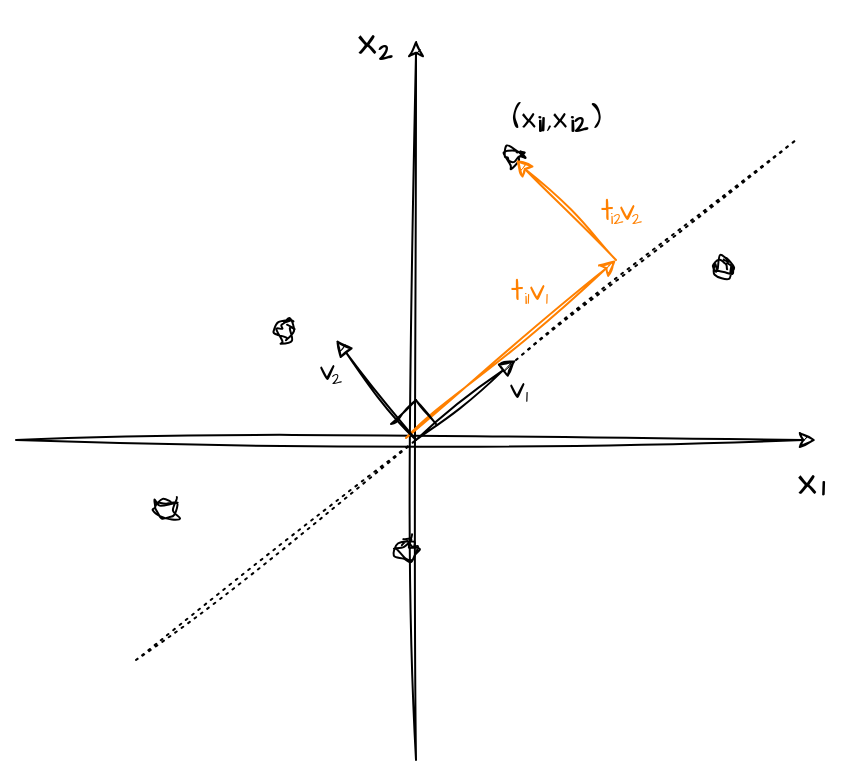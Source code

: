 <mxfile>
    <diagram id="_dRBeQSdsljkN-VR-ADp" name="Page-1">
        <mxGraphModel dx="594" dy="406" grid="1" gridSize="10" guides="1" tooltips="1" connect="1" arrows="1" fold="1" page="1" pageScale="1" pageWidth="1169" pageHeight="827" math="1" shadow="0">
            <root>
                <mxCell id="0"/>
                <mxCell id="1" parent="0"/>
                <mxCell id="3" value="" style="endArrow=classic;html=1;sketch=1;hachureGap=4;jiggle=2;curveFitting=1;fontFamily=Architects Daughter;fontSource=https%3A%2F%2Ffonts.googleapis.com%2Fcss%3Ffamily%3DArchitects%2BDaughter;fontSize=16;" parent="1" edge="1">
                    <mxGeometry width="50" height="50" relative="1" as="geometry">
                        <mxPoint x="520" y="600" as="sourcePoint"/>
                        <mxPoint x="520" y="240" as="targetPoint"/>
                    </mxGeometry>
                </mxCell>
                <mxCell id="4" value="" style="endArrow=classic;html=1;sketch=1;hachureGap=4;jiggle=2;curveFitting=1;fontFamily=Architects Daughter;fontSource=https%3A%2F%2Ffonts.googleapis.com%2Fcss%3Ffamily%3DArchitects%2BDaughter;fontSize=16;" parent="1" edge="1">
                    <mxGeometry width="50" height="50" relative="1" as="geometry">
                        <mxPoint x="320" y="440" as="sourcePoint"/>
                        <mxPoint x="720" y="440" as="targetPoint"/>
                    </mxGeometry>
                </mxCell>
                <mxCell id="5" value="x" style="text;html=1;align=center;verticalAlign=middle;resizable=0;points=[];autosize=1;strokeColor=none;fillColor=none;fontSize=20;fontFamily=Architects Daughter;sketch=1;hachureGap=4;jiggle=2;curveFitting=1;fontSource=https%3A%2F%2Ffonts.googleapis.com%2Fcss%3Ffamily%3DArchitects%2BDaughter;" parent="1" vertex="1">
                    <mxGeometry x="700" y="440" width="30" height="40" as="geometry"/>
                </mxCell>
                <mxCell id="6" value="x" style="text;html=1;align=center;verticalAlign=middle;resizable=0;points=[];autosize=1;strokeColor=none;fillColor=none;fontSize=20;fontFamily=Architects Daughter;sketch=1;hachureGap=4;jiggle=2;curveFitting=1;fontSource=https%3A%2F%2Ffonts.googleapis.com%2Fcss%3Ffamily%3DArchitects%2BDaughter;" parent="1" vertex="1">
                    <mxGeometry x="480" y="220" width="30" height="40" as="geometry"/>
                </mxCell>
                <mxCell id="7" value="" style="ellipse;whiteSpace=wrap;html=1;aspect=fixed;sketch=1;hachureGap=4;jiggle=2;curveFitting=1;fontFamily=Architects Daughter;fontSource=https%3A%2F%2Ffonts.googleapis.com%2Fcss%3Ffamily%3DArchitects%2BDaughter;fontSize=20;fillColor=none;" parent="1" vertex="1">
                    <mxGeometry x="564" y="294" width="9" height="9" as="geometry"/>
                </mxCell>
                <mxCell id="8" value="" style="ellipse;whiteSpace=wrap;html=1;aspect=fixed;sketch=1;hachureGap=4;jiggle=2;curveFitting=1;fontFamily=Architects Daughter;fontSource=https%3A%2F%2Ffonts.googleapis.com%2Fcss%3Ffamily%3DArchitects%2BDaughter;fontSize=20;fillColor=none;" parent="1" vertex="1">
                    <mxGeometry x="450" y="380" width="10" height="10" as="geometry"/>
                </mxCell>
                <mxCell id="9" value="" style="ellipse;whiteSpace=wrap;html=1;aspect=fixed;sketch=1;hachureGap=4;jiggle=2;curveFitting=1;fontFamily=Architects Daughter;fontSource=https%3A%2F%2Ffonts.googleapis.com%2Fcss%3Ffamily%3DArchitects%2BDaughter;fontSize=20;fillColor=none;" parent="1" vertex="1">
                    <mxGeometry x="510" y="490" width="10" height="10" as="geometry"/>
                </mxCell>
                <mxCell id="10" value="" style="ellipse;whiteSpace=wrap;html=1;aspect=fixed;sketch=1;hachureGap=4;jiggle=2;curveFitting=1;fontFamily=Architects Daughter;fontSource=https%3A%2F%2Ffonts.googleapis.com%2Fcss%3Ffamily%3DArchitects%2BDaughter;fontSize=20;fillColor=none;" parent="1" vertex="1">
                    <mxGeometry x="390" y="470" width="10" height="10" as="geometry"/>
                </mxCell>
                <mxCell id="11" value="" style="ellipse;whiteSpace=wrap;html=1;aspect=fixed;sketch=1;hachureGap=4;jiggle=2;curveFitting=1;fontFamily=Architects Daughter;fontSource=https%3A%2F%2Ffonts.googleapis.com%2Fcss%3Ffamily%3DArchitects%2BDaughter;fontSize=20;fillColor=none;" parent="1" vertex="1">
                    <mxGeometry x="670" y="350" width="7" height="7" as="geometry"/>
                </mxCell>
                <mxCell id="12" value="" style="endArrow=block;html=1;sketch=1;hachureGap=4;jiggle=2;curveFitting=1;fontFamily=Architects Daughter;fontSource=https%3A%2F%2Ffonts.googleapis.com%2Fcss%3Ffamily%3DArchitects%2BDaughter;fontSize=16;endFill=1;" parent="1" edge="1">
                    <mxGeometry width="50" height="50" relative="1" as="geometry">
                        <mxPoint x="520" y="440" as="sourcePoint"/>
                        <mxPoint x="570" y="400" as="targetPoint"/>
                    </mxGeometry>
                </mxCell>
                <mxCell id="19" value="" style="endArrow=none;dashed=1;html=1;dashPattern=1 3;strokeWidth=1;rounded=0;sketch=1;hachureGap=4;jiggle=2;curveFitting=1;fontFamily=Architects Daughter;fontSource=https%3A%2F%2Ffonts.googleapis.com%2Fcss%3Ffamily%3DArchitects%2BDaughter;fontSize=15;" parent="1" edge="1">
                    <mxGeometry width="50" height="50" relative="1" as="geometry">
                        <mxPoint x="380" y="550" as="sourcePoint"/>
                        <mxPoint x="520" y="440" as="targetPoint"/>
                    </mxGeometry>
                </mxCell>
                <mxCell id="20" value="" style="endArrow=none;dashed=1;html=1;dashPattern=1 3;strokeWidth=1;rounded=0;sketch=1;hachureGap=4;jiggle=2;curveFitting=1;fontFamily=Architects Daughter;fontSource=https%3A%2F%2Ffonts.googleapis.com%2Fcss%3Ffamily%3DArchitects%2BDaughter;fontSize=15;" parent="1" edge="1">
                    <mxGeometry width="50" height="50" relative="1" as="geometry">
                        <mxPoint x="570" y="400.0" as="sourcePoint"/>
                        <mxPoint x="710" y="290.0" as="targetPoint"/>
                    </mxGeometry>
                </mxCell>
                <mxCell id="39" value="" style="group" parent="1" vertex="1" connectable="0">
                    <mxGeometry x="555" y="399" width="30" height="30" as="geometry"/>
                </mxCell>
                <mxCell id="23" value="v" style="text;html=1;align=center;verticalAlign=middle;resizable=0;points=[];autosize=1;strokeColor=none;fillColor=none;fontSize=15;fontFamily=Architects Daughter;sketch=1;hachureGap=4;jiggle=2;curveFitting=1;fontSource=https%3A%2F%2Ffonts.googleapis.com%2Fcss%3Ffamily%3DArchitects%2BDaughter;" parent="39" vertex="1">
                    <mxGeometry width="30" height="30" as="geometry"/>
                </mxCell>
                <mxCell id="38" value="1" style="text;html=1;align=center;verticalAlign=middle;resizable=0;points=[];autosize=1;strokeColor=none;fillColor=none;fontSize=9;fontFamily=Architects Daughter;sketch=1;hachureGap=4;jiggle=2;curveFitting=1;fontSource=https%3A%2F%2Ffonts.googleapis.com%2Fcss%3Ffamily%3DArchitects%2BDaughter;" parent="39" vertex="1">
                    <mxGeometry x="10" y="10" width="20" height="20" as="geometry"/>
                </mxCell>
                <mxCell id="40" value="" style="endArrow=classic;html=1;rounded=0;sketch=1;hachureGap=4;jiggle=2;curveFitting=1;strokeWidth=1;fontFamily=Architects Daughter;fontSource=https%3A%2F%2Ffonts.googleapis.com%2Fcss%3Ffamily%3DArchitects%2BDaughter;fontSize=9;fillColor=#ffe6cc;strokeColor=#FF8000;" parent="1" edge="1">
                    <mxGeometry width="50" height="50" relative="1" as="geometry">
                        <mxPoint x="515" y="439" as="sourcePoint"/>
                        <mxPoint x="620" y="350" as="targetPoint"/>
                    </mxGeometry>
                </mxCell>
                <mxCell id="41" value="" style="endArrow=block;html=1;sketch=1;hachureGap=4;jiggle=2;curveFitting=1;fontFamily=Architects Daughter;fontSource=https%3A%2F%2Ffonts.googleapis.com%2Fcss%3Ffamily%3DArchitects%2BDaughter;fontSize=16;endFill=1;" parent="1" edge="1">
                    <mxGeometry width="50" height="50" relative="1" as="geometry">
                        <mxPoint x="520" y="440" as="sourcePoint"/>
                        <mxPoint x="480" y="390" as="targetPoint"/>
                    </mxGeometry>
                </mxCell>
                <mxCell id="42" value="" style="group" parent="1" vertex="1" connectable="0">
                    <mxGeometry x="460" y="390" width="35" height="30" as="geometry"/>
                </mxCell>
                <mxCell id="43" value="v" style="text;html=1;align=center;verticalAlign=middle;resizable=0;points=[];autosize=1;strokeColor=none;fillColor=none;fontSize=15;fontFamily=Architects Daughter;sketch=1;hachureGap=4;jiggle=2;curveFitting=1;fontSource=https%3A%2F%2Ffonts.googleapis.com%2Fcss%3Ffamily%3DArchitects%2BDaughter;" parent="42" vertex="1">
                    <mxGeometry width="30" height="30" as="geometry"/>
                </mxCell>
                <mxCell id="44" value="2" style="text;html=1;align=center;verticalAlign=middle;resizable=0;points=[];autosize=1;strokeColor=none;fillColor=none;fontSize=9;fontFamily=Architects Daughter;sketch=1;hachureGap=4;jiggle=2;curveFitting=1;fontSource=https%3A%2F%2Ffonts.googleapis.com%2Fcss%3Ffamily%3DArchitects%2BDaughter;" parent="42" vertex="1">
                    <mxGeometry x="5" y="10" width="30" height="20" as="geometry"/>
                </mxCell>
                <mxCell id="45" value="" style="endArrow=none;html=1;rounded=0;sketch=1;hachureGap=4;jiggle=2;curveFitting=1;strokeWidth=1;fontFamily=Architects Daughter;fontSource=https%3A%2F%2Ffonts.googleapis.com%2Fcss%3Ffamily%3DArchitects%2BDaughter;fontSize=9;" parent="1" edge="1">
                    <mxGeometry width="50" height="50" relative="1" as="geometry">
                        <mxPoint x="507.5" y="432" as="sourcePoint"/>
                        <mxPoint x="520" y="420" as="targetPoint"/>
                    </mxGeometry>
                </mxCell>
                <mxCell id="46" value="" style="endArrow=none;html=1;rounded=0;sketch=1;hachureGap=4;jiggle=2;curveFitting=1;strokeWidth=1;fontFamily=Architects Daughter;fontSource=https%3A%2F%2Ffonts.googleapis.com%2Fcss%3Ffamily%3DArchitects%2BDaughter;fontSize=9;" parent="1" edge="1">
                    <mxGeometry width="50" height="50" relative="1" as="geometry">
                        <mxPoint x="520" y="420" as="sourcePoint"/>
                        <mxPoint x="530" y="432" as="targetPoint"/>
                    </mxGeometry>
                </mxCell>
                <mxCell id="47" value="" style="endArrow=classic;html=1;rounded=0;sketch=1;hachureGap=4;jiggle=2;curveFitting=1;strokeWidth=1;fontFamily=Architects Daughter;fontSource=https%3A%2F%2Ffonts.googleapis.com%2Fcss%3Ffamily%3DArchitects%2BDaughter;fontSize=9;fillColor=#ffe6cc;strokeColor=#FF8000;" parent="1" edge="1">
                    <mxGeometry width="50" height="50" relative="1" as="geometry">
                        <mxPoint x="620" y="350" as="sourcePoint"/>
                        <mxPoint x="570" y="300" as="targetPoint"/>
                    </mxGeometry>
                </mxCell>
                <mxCell id="49" value="" style="group" parent="1" vertex="1" connectable="0">
                    <mxGeometry x="555" y="350" width="45" height="30" as="geometry"/>
                </mxCell>
                <mxCell id="50" value="&lt;font color=&quot;#ff8000&quot;&gt;t&lt;/font&gt;" style="text;html=1;align=center;verticalAlign=middle;resizable=0;points=[];autosize=1;strokeColor=none;fillColor=none;fontSize=15;fontFamily=Architects Daughter;sketch=1;hachureGap=4;jiggle=2;curveFitting=1;fontSource=https%3A%2F%2Ffonts.googleapis.com%2Fcss%3Ffamily%3DArchitects%2BDaughter;container=1;" parent="49" vertex="1">
                    <mxGeometry width="30" height="30" as="geometry"/>
                </mxCell>
                <mxCell id="51" value="&lt;font color=&quot;#ff8000&quot;&gt;i1&lt;/font&gt;" style="text;html=1;align=center;verticalAlign=middle;resizable=0;points=[];autosize=1;strokeColor=none;fillColor=none;fontSize=9;fontFamily=Architects Daughter;sketch=1;hachureGap=4;jiggle=2;curveFitting=1;fontSource=https%3A%2F%2Ffonts.googleapis.com%2Fcss%3Ffamily%3DArchitects%2BDaughter;" parent="49" vertex="1">
                    <mxGeometry x="5" y="10" width="30" height="20" as="geometry"/>
                </mxCell>
                <mxCell id="52" value="" style="group" parent="49" vertex="1" connectable="0">
                    <mxGeometry x="10" width="30" height="30" as="geometry"/>
                </mxCell>
                <mxCell id="53" value="&lt;font color=&quot;#ff8000&quot;&gt;v&lt;/font&gt;" style="text;html=1;align=center;verticalAlign=middle;resizable=0;points=[];autosize=1;strokeColor=none;fillColor=none;fontSize=15;fontFamily=Architects Daughter;sketch=1;hachureGap=4;jiggle=2;curveFitting=1;fontSource=https%3A%2F%2Ffonts.googleapis.com%2Fcss%3Ffamily%3DArchitects%2BDaughter;" parent="52" vertex="1">
                    <mxGeometry width="30" height="30" as="geometry"/>
                </mxCell>
                <mxCell id="54" value="&lt;font color=&quot;#ff8000&quot;&gt;1&lt;/font&gt;" style="text;html=1;align=center;verticalAlign=middle;resizable=0;points=[];autosize=1;strokeColor=none;fillColor=none;fontSize=9;fontFamily=Architects Daughter;sketch=1;hachureGap=4;jiggle=2;curveFitting=1;fontSource=https%3A%2F%2Ffonts.googleapis.com%2Fcss%3Ffamily%3DArchitects%2BDaughter;" parent="52" vertex="1">
                    <mxGeometry x="10" y="10" width="20" height="20" as="geometry"/>
                </mxCell>
                <mxCell id="61" value="&lt;font color=&quot;#ff8000&quot;&gt;t&lt;/font&gt;" style="text;html=1;align=center;verticalAlign=middle;resizable=0;points=[];autosize=1;strokeColor=none;fillColor=none;fontSize=15;fontFamily=Architects Daughter;sketch=1;hachureGap=4;jiggle=2;curveFitting=1;fontSource=https%3A%2F%2Ffonts.googleapis.com%2Fcss%3Ffamily%3DArchitects%2BDaughter;container=1;" parent="1" vertex="1">
                    <mxGeometry x="600" y="310" width="30" height="30" as="geometry"/>
                </mxCell>
                <mxCell id="63" value="" style="group" parent="1" vertex="1" connectable="0">
                    <mxGeometry x="610" y="310" width="35" height="30" as="geometry"/>
                </mxCell>
                <mxCell id="64" value="&lt;font color=&quot;#ff8000&quot;&gt;v&lt;/font&gt;" style="text;html=1;align=center;verticalAlign=middle;resizable=0;points=[];autosize=1;strokeColor=none;fillColor=none;fontSize=15;fontFamily=Architects Daughter;sketch=1;hachureGap=4;jiggle=2;curveFitting=1;fontSource=https%3A%2F%2Ffonts.googleapis.com%2Fcss%3Ffamily%3DArchitects%2BDaughter;" parent="63" vertex="1">
                    <mxGeometry width="30" height="30" as="geometry"/>
                </mxCell>
                <mxCell id="65" value="&lt;font color=&quot;#ff8000&quot;&gt;2&lt;/font&gt;" style="text;html=1;align=center;verticalAlign=middle;resizable=0;points=[];autosize=1;strokeColor=none;fillColor=none;fontSize=9;fontFamily=Architects Daughter;sketch=1;hachureGap=4;jiggle=2;curveFitting=1;fontSource=https%3A%2F%2Ffonts.googleapis.com%2Fcss%3Ffamily%3DArchitects%2BDaughter;" parent="63" vertex="1">
                    <mxGeometry x="5" y="10" width="30" height="20" as="geometry"/>
                </mxCell>
                <mxCell id="62" value="&lt;font color=&quot;#ff8000&quot;&gt;i2&lt;/font&gt;" style="text;html=1;align=center;verticalAlign=middle;resizable=0;points=[];autosize=1;strokeColor=none;fillColor=none;fontSize=9;fontFamily=Architects Daughter;sketch=1;hachureGap=4;jiggle=2;curveFitting=1;fontSource=https%3A%2F%2Ffonts.googleapis.com%2Fcss%3Ffamily%3DArchitects%2BDaughter;" parent="1" vertex="1">
                    <mxGeometry x="605" y="320" width="30" height="20" as="geometry"/>
                </mxCell>
                <mxCell id="67" value="&lt;b style=&quot;border-color: var(--border-color);&quot;&gt;&lt;font style=&quot;border-color: var(--border-color); font-size: 12px;&quot;&gt;2&lt;/font&gt;&lt;/b&gt;" style="text;html=1;align=center;verticalAlign=middle;resizable=0;points=[];autosize=1;strokeColor=none;fillColor=none;fontSize=9;fontFamily=Architects Daughter;sketch=1;hachureGap=4;jiggle=2;curveFitting=1;fontSource=https%3A%2F%2Ffonts.googleapis.com%2Fcss%3Ffamily%3DArchitects%2BDaughter;" vertex="1" parent="1">
                    <mxGeometry x="489" y="232" width="30" height="30" as="geometry"/>
                </mxCell>
                <mxCell id="68" value="&lt;span style=&quot;font-size: 12px;&quot;&gt;&lt;b&gt;1&lt;/b&gt;&lt;/span&gt;" style="text;html=1;align=center;verticalAlign=middle;resizable=0;points=[];autosize=1;strokeColor=none;fillColor=none;fontSize=9;fontFamily=Architects Daughter;sketch=1;hachureGap=4;jiggle=2;curveFitting=1;fontSource=https%3A%2F%2Ffonts.googleapis.com%2Fcss%3Ffamily%3DArchitects%2BDaughter;" vertex="1" parent="1">
                    <mxGeometry x="708" y="450" width="30" height="30" as="geometry"/>
                </mxCell>
                <mxCell id="34" value="(x ,x&amp;nbsp; )" style="text;html=1;align=center;verticalAlign=middle;resizable=0;points=[];autosize=1;strokeColor=none;fillColor=none;fontSize=15;fontFamily=Architects Daughter;sketch=1;hachureGap=4;jiggle=2;curveFitting=1;fontSource=https%3A%2F%2Ffonts.googleapis.com%2Fcss%3Ffamily%3DArchitects%2BDaughter;" parent="1" vertex="1">
                    <mxGeometry x="555" y="264" width="70" height="30" as="geometry"/>
                </mxCell>
                <mxCell id="69" value="&lt;span style=&quot;font-size: 12px;&quot;&gt;&lt;b&gt;i1&lt;/b&gt;&lt;/span&gt;" style="text;html=1;align=center;verticalAlign=middle;resizable=0;points=[];autosize=1;strokeColor=none;fillColor=none;fontSize=9;fontFamily=Architects Daughter;sketch=1;hachureGap=4;jiggle=2;curveFitting=1;fontSource=https%3A%2F%2Ffonts.googleapis.com%2Fcss%3Ffamily%3DArchitects%2BDaughter;" vertex="1" parent="1">
                    <mxGeometry x="567" y="268" width="30" height="30" as="geometry"/>
                </mxCell>
                <mxCell id="70" value="&lt;span style=&quot;font-size: 12px;&quot;&gt;&lt;b&gt;i2&lt;/b&gt;&lt;/span&gt;" style="text;html=1;align=center;verticalAlign=middle;resizable=0;points=[];autosize=1;strokeColor=none;fillColor=none;fontSize=9;fontFamily=Architects Daughter;sketch=1;hachureGap=4;jiggle=2;curveFitting=1;fontSource=https%3A%2F%2Ffonts.googleapis.com%2Fcss%3Ffamily%3DArchitects%2BDaughter;" vertex="1" parent="1">
                    <mxGeometry x="586" y="268" width="30" height="30" as="geometry"/>
                </mxCell>
            </root>
        </mxGraphModel>
    </diagram>
</mxfile>
